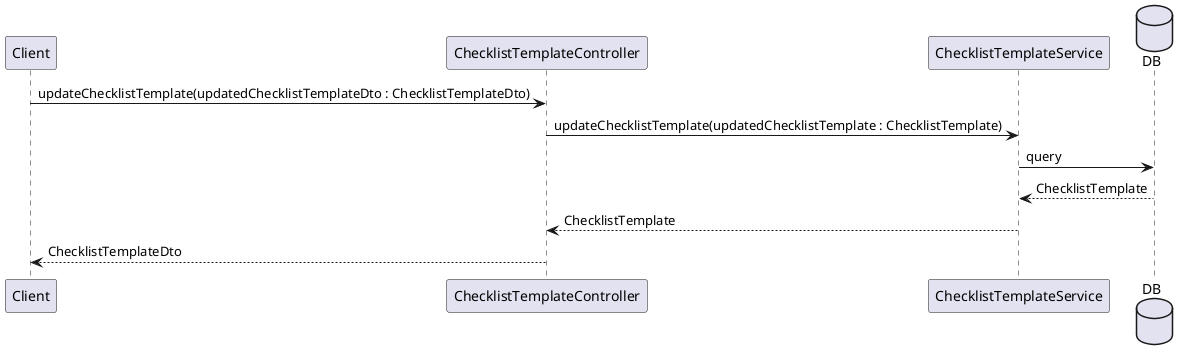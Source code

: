 @startuml
"Client"->"ChecklistTemplateController":updateChecklistTemplate(updatedChecklistTemplateDto : ChecklistTemplateDto)
"ChecklistTemplateController"->"ChecklistTemplateService":updateChecklistTemplate(updatedChecklistTemplate : ChecklistTemplate)
database DB
"ChecklistTemplateService"->DB:query
DB-->"ChecklistTemplateService":ChecklistTemplate
"ChecklistTemplateService"-->"ChecklistTemplateController":ChecklistTemplate
"ChecklistTemplateController"-->"Client":ChecklistTemplateDto
@enduml